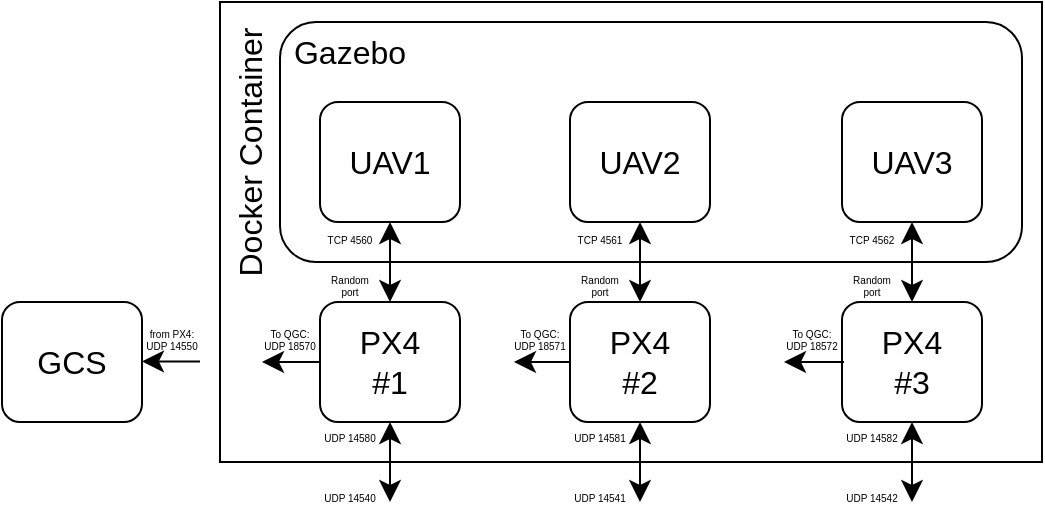 <mxfile version="23.1.7" type="google">
  <diagram name="Pagina-1" id="MsUDPfWgGgxst4pnNZw9">
    <mxGraphModel grid="1" page="1" gridSize="10" guides="1" tooltips="1" connect="1" arrows="1" fold="1" pageScale="1" pageWidth="827" pageHeight="1169" math="0" shadow="0">
      <root>
        <mxCell id="0" />
        <mxCell id="1" parent="0" />
        <mxCell id="Zi3QIW9-lcGtdn5x7lc4-1" value="" style="rounded=0;whiteSpace=wrap;html=1;fillStyle=auto;fillColor=default;strokeColor=default;" vertex="1" parent="1">
          <mxGeometry x="169" y="50" width="411" height="230" as="geometry" />
        </mxCell>
        <mxCell id="Zi3QIW9-lcGtdn5x7lc4-2" value="" style="rounded=1;whiteSpace=wrap;html=1;fontSize=16;fillColor=none;" vertex="1" parent="1">
          <mxGeometry x="199" y="60" width="371" height="120" as="geometry" />
        </mxCell>
        <mxCell id="Zi3QIW9-lcGtdn5x7lc4-3" value="UAV1" style="rounded=1;whiteSpace=wrap;html=1;fontSize=16;" vertex="1" parent="1">
          <mxGeometry x="219" y="100" width="70" height="60" as="geometry" />
        </mxCell>
        <mxCell id="Zi3QIW9-lcGtdn5x7lc4-4" value="UAV2" style="rounded=1;whiteSpace=wrap;html=1;fontSize=16;" vertex="1" parent="1">
          <mxGeometry x="344" y="100" width="70" height="60" as="geometry" />
        </mxCell>
        <mxCell id="Zi3QIW9-lcGtdn5x7lc4-5" value="UAV3" style="rounded=1;whiteSpace=wrap;html=1;fontSize=16;" vertex="1" parent="1">
          <mxGeometry x="480" y="100" width="70" height="60" as="geometry" />
        </mxCell>
        <mxCell id="Zi3QIW9-lcGtdn5x7lc4-6" value="PX4&lt;br&gt;#1" style="rounded=1;whiteSpace=wrap;html=1;fontSize=16;" vertex="1" parent="1">
          <mxGeometry x="219" y="200" width="70" height="60" as="geometry" />
        </mxCell>
        <mxCell id="Zi3QIW9-lcGtdn5x7lc4-7" value="PX4&lt;br&gt;#2" style="rounded=1;whiteSpace=wrap;html=1;fontSize=16;" vertex="1" parent="1">
          <mxGeometry x="344" y="200" width="70" height="60" as="geometry" />
        </mxCell>
        <mxCell id="Zi3QIW9-lcGtdn5x7lc4-8" value="PX4&lt;br&gt;#3" style="rounded=1;whiteSpace=wrap;html=1;fontSize=16;" vertex="1" parent="1">
          <mxGeometry x="480" y="200" width="70" height="60" as="geometry" />
        </mxCell>
        <mxCell id="Zi3QIW9-lcGtdn5x7lc4-9" value="" style="endArrow=classic;startArrow=classic;html=1;rounded=0;fontSize=12;startSize=8;endSize=8;curved=1;entryX=0.5;entryY=0;entryDx=0;entryDy=0;exitX=0.5;exitY=1;exitDx=0;exitDy=0;" edge="1" parent="1" source="Zi3QIW9-lcGtdn5x7lc4-4" target="Zi3QIW9-lcGtdn5x7lc4-7">
          <mxGeometry width="50" height="50" relative="1" as="geometry">
            <mxPoint x="405" y="430" as="sourcePoint" />
            <mxPoint x="405" y="170" as="targetPoint" />
          </mxGeometry>
        </mxCell>
        <mxCell id="Zi3QIW9-lcGtdn5x7lc4-10" value="" style="endArrow=classic;startArrow=classic;html=1;rounded=0;fontSize=12;startSize=8;endSize=8;curved=1;entryX=0.5;entryY=0;entryDx=0;entryDy=0;exitX=0.5;exitY=1;exitDx=0;exitDy=0;" edge="1" parent="1" source="Zi3QIW9-lcGtdn5x7lc4-5" target="Zi3QIW9-lcGtdn5x7lc4-8">
          <mxGeometry width="50" height="50" relative="1" as="geometry">
            <mxPoint x="404" y="170" as="sourcePoint" />
            <mxPoint x="404" y="210" as="targetPoint" />
          </mxGeometry>
        </mxCell>
        <mxCell id="Zi3QIW9-lcGtdn5x7lc4-11" value="" style="endArrow=classic;startArrow=classic;html=1;rounded=0;fontSize=12;startSize=8;endSize=8;curved=1;exitX=0.5;exitY=1;exitDx=0;exitDy=0;" edge="1" parent="1" source="Zi3QIW9-lcGtdn5x7lc4-3" target="Zi3QIW9-lcGtdn5x7lc4-6">
          <mxGeometry width="50" height="50" relative="1" as="geometry">
            <mxPoint x="393" y="180" as="sourcePoint" />
            <mxPoint x="393" y="220" as="targetPoint" />
          </mxGeometry>
        </mxCell>
        <mxCell id="Zi3QIW9-lcGtdn5x7lc4-12" value="Gazebo" style="text;html=1;strokeColor=none;fillColor=none;align=center;verticalAlign=middle;whiteSpace=wrap;rounded=0;fontSize=16;" vertex="1" parent="1">
          <mxGeometry x="204" y="60" width="60" height="30" as="geometry" />
        </mxCell>
        <mxCell id="Zi3QIW9-lcGtdn5x7lc4-13" value="Docker Container" style="text;html=1;strokeColor=none;fillColor=none;align=center;verticalAlign=middle;whiteSpace=wrap;rounded=0;fontSize=16;rotation=-90;" vertex="1" parent="1">
          <mxGeometry x="109" y="110" width="150" height="30" as="geometry" />
        </mxCell>
        <mxCell id="Zi3QIW9-lcGtdn5x7lc4-14" value="" style="endArrow=classic;startArrow=classic;html=1;rounded=0;fontSize=12;startSize=8;endSize=8;curved=1;exitX=0.5;exitY=1;exitDx=0;exitDy=0;" edge="1" parent="1" source="Zi3QIW9-lcGtdn5x7lc4-6">
          <mxGeometry width="50" height="50" relative="1" as="geometry">
            <mxPoint x="350" y="320" as="sourcePoint" />
            <mxPoint x="254" y="300" as="targetPoint" />
          </mxGeometry>
        </mxCell>
        <mxCell id="Zi3QIW9-lcGtdn5x7lc4-15" value="" style="endArrow=classic;startArrow=classic;html=1;rounded=0;fontSize=12;startSize=8;endSize=8;curved=1;exitX=0.5;exitY=1;exitDx=0;exitDy=0;" edge="1" parent="1" source="Zi3QIW9-lcGtdn5x7lc4-7">
          <mxGeometry width="50" height="50" relative="1" as="geometry">
            <mxPoint x="270" y="270" as="sourcePoint" />
            <mxPoint x="379" y="300" as="targetPoint" />
          </mxGeometry>
        </mxCell>
        <mxCell id="Zi3QIW9-lcGtdn5x7lc4-16" value="" style="endArrow=classic;startArrow=classic;html=1;rounded=0;fontSize=12;startSize=8;endSize=8;curved=1;exitX=0.5;exitY=1;exitDx=0;exitDy=0;" edge="1" parent="1" source="Zi3QIW9-lcGtdn5x7lc4-8">
          <mxGeometry width="50" height="50" relative="1" as="geometry">
            <mxPoint x="295" y="280" as="sourcePoint" />
            <mxPoint x="515" y="300" as="targetPoint" />
          </mxGeometry>
        </mxCell>
        <mxCell id="Zi3QIW9-lcGtdn5x7lc4-17" value="TCP 4560" style="text;html=1;strokeColor=none;fillColor=none;align=center;verticalAlign=middle;whiteSpace=wrap;rounded=0;fontSize=5;" vertex="1" parent="1">
          <mxGeometry x="219" y="160" width="30" height="15" as="geometry" />
        </mxCell>
        <mxCell id="Zi3QIW9-lcGtdn5x7lc4-18" value="TCP 4561" style="text;html=1;strokeColor=none;fillColor=none;align=center;verticalAlign=middle;whiteSpace=wrap;rounded=0;fontSize=5;" vertex="1" parent="1">
          <mxGeometry x="344" y="160" width="30" height="15" as="geometry" />
        </mxCell>
        <mxCell id="Zi3QIW9-lcGtdn5x7lc4-19" value="Random port" style="text;html=1;strokeColor=none;fillColor=none;align=center;verticalAlign=middle;whiteSpace=wrap;rounded=0;fontSize=5;" vertex="1" parent="1">
          <mxGeometry x="219" y="183" width="30" height="15" as="geometry" />
        </mxCell>
        <mxCell id="Zi3QIW9-lcGtdn5x7lc4-20" value="Random port" style="text;html=1;strokeColor=none;fillColor=none;align=center;verticalAlign=middle;whiteSpace=wrap;rounded=0;fontSize=5;" vertex="1" parent="1">
          <mxGeometry x="344" y="183" width="30" height="15" as="geometry" />
        </mxCell>
        <mxCell id="Zi3QIW9-lcGtdn5x7lc4-21" value="TCP 4562" style="text;html=1;strokeColor=none;fillColor=none;align=center;verticalAlign=middle;whiteSpace=wrap;rounded=0;fontSize=5;" vertex="1" parent="1">
          <mxGeometry x="480" y="160" width="30" height="15" as="geometry" />
        </mxCell>
        <mxCell id="Zi3QIW9-lcGtdn5x7lc4-22" value="Random port" style="text;html=1;strokeColor=none;fillColor=none;align=center;verticalAlign=middle;whiteSpace=wrap;rounded=0;fontSize=5;" vertex="1" parent="1">
          <mxGeometry x="480" y="183" width="30" height="15" as="geometry" />
        </mxCell>
        <mxCell id="Zi3QIW9-lcGtdn5x7lc4-29" value="" style="endArrow=classic;html=1;rounded=0;fontSize=12;startSize=8;endSize=8;curved=1;exitX=0;exitY=0.5;exitDx=0;exitDy=0;" edge="1" parent="1" source="Zi3QIW9-lcGtdn5x7lc4-6">
          <mxGeometry width="50" height="50" relative="1" as="geometry">
            <mxPoint x="219" y="229.81" as="sourcePoint" />
            <mxPoint x="190" y="230" as="targetPoint" />
          </mxGeometry>
        </mxCell>
        <mxCell id="Zi3QIW9-lcGtdn5x7lc4-30" value="To QGC:&lt;br&gt;UDP 18570" style="text;html=1;strokeColor=none;fillColor=none;align=center;verticalAlign=middle;whiteSpace=wrap;rounded=0;fontSize=5;" vertex="1" parent="1">
          <mxGeometry x="189" y="210" width="30" height="15" as="geometry" />
        </mxCell>
        <mxCell id="Zi3QIW9-lcGtdn5x7lc4-31" value="To QGC:&lt;br&gt;UDP 18571" style="text;html=1;strokeColor=none;fillColor=none;align=center;verticalAlign=middle;whiteSpace=wrap;rounded=0;fontSize=5;" vertex="1" parent="1">
          <mxGeometry x="314" y="210" width="30" height="15" as="geometry" />
        </mxCell>
        <mxCell id="Zi3QIW9-lcGtdn5x7lc4-32" value="" style="endArrow=classic;html=1;rounded=0;fontSize=12;startSize=8;endSize=8;curved=1;exitX=0;exitY=0.5;exitDx=0;exitDy=0;" edge="1" parent="1" source="Zi3QIW9-lcGtdn5x7lc4-7">
          <mxGeometry width="50" height="50" relative="1" as="geometry">
            <mxPoint x="344" y="230" as="sourcePoint" />
            <mxPoint x="316" y="230" as="targetPoint" />
          </mxGeometry>
        </mxCell>
        <mxCell id="Zi3QIW9-lcGtdn5x7lc4-33" value="" style="endArrow=classic;html=1;rounded=0;fontSize=12;startSize=8;endSize=8;curved=1;" edge="1" parent="1">
          <mxGeometry width="50" height="50" relative="1" as="geometry">
            <mxPoint x="481" y="230" as="sourcePoint" />
            <mxPoint x="451" y="230" as="targetPoint" />
          </mxGeometry>
        </mxCell>
        <mxCell id="Zi3QIW9-lcGtdn5x7lc4-34" value="To QGC:&lt;br&gt;UDP 18572" style="text;html=1;strokeColor=none;fillColor=none;align=center;verticalAlign=middle;whiteSpace=wrap;rounded=0;fontSize=5;" vertex="1" parent="1">
          <mxGeometry x="450" y="210" width="30" height="15" as="geometry" />
        </mxCell>
        <mxCell id="mncdj24QQtjD9njauRp_-1" value="GCS" style="rounded=1;whiteSpace=wrap;html=1;fontSize=16;" vertex="1" parent="1">
          <mxGeometry x="60" y="200" width="70" height="60" as="geometry" />
        </mxCell>
        <mxCell id="mncdj24QQtjD9njauRp_-2" value="" style="endArrow=classic;html=1;rounded=0;fontSize=12;startSize=8;endSize=8;curved=1;exitX=0;exitY=0.5;exitDx=0;exitDy=0;" edge="1" parent="1">
          <mxGeometry width="50" height="50" relative="1" as="geometry">
            <mxPoint x="159" y="229.71" as="sourcePoint" />
            <mxPoint x="130" y="229.71" as="targetPoint" />
          </mxGeometry>
        </mxCell>
        <mxCell id="mncdj24QQtjD9njauRp_-3" value="from PX4:&lt;br&gt;UDP 14550" style="text;html=1;strokeColor=none;fillColor=none;align=center;verticalAlign=middle;whiteSpace=wrap;rounded=0;fontSize=5;" vertex="1" parent="1">
          <mxGeometry x="130" y="210" width="30" height="15" as="geometry" />
        </mxCell>
        <mxCell id="bVsRH1OOZcUMqcGn6xBj-1" value="UDP 14540&lt;span style=&quot;background-color: transparent; color: rgb(255, 255, 255); font-family: source-code-pro, Menlo, Monaco, Consolas, &amp;quot;Courier New&amp;quot;, monospace; font-size: 0.85em; text-align: left;&quot;&gt;&lt;/span&gt;" style="text;html=1;strokeColor=none;fillColor=none;align=center;verticalAlign=middle;whiteSpace=wrap;rounded=0;fontSize=5;" vertex="1" parent="1">
          <mxGeometry x="219" y="290" width="30" height="15" as="geometry" />
        </mxCell>
        <mxCell id="bVsRH1OOZcUMqcGn6xBj-2" value="UDP 14580&lt;span style=&quot;background-color: transparent; color: rgb(255, 255, 255); font-family: source-code-pro, Menlo, Monaco, Consolas, &amp;quot;Courier New&amp;quot;, monospace; font-size: 0.85em; text-align: left;&quot;&gt;&lt;/span&gt;" style="text;html=1;strokeColor=none;fillColor=none;align=center;verticalAlign=middle;whiteSpace=wrap;rounded=0;fontSize=5;" vertex="1" parent="1">
          <mxGeometry x="219" y="260" width="30" height="15" as="geometry" />
        </mxCell>
        <mxCell id="bVsRH1OOZcUMqcGn6xBj-3" value="UDP 14581&lt;span style=&quot;background-color: transparent; color: rgb(255, 255, 255); font-family: source-code-pro, Menlo, Monaco, Consolas, &amp;quot;Courier New&amp;quot;, monospace; font-size: 0.85em; text-align: left;&quot;&gt;&lt;/span&gt;" style="text;html=1;strokeColor=none;fillColor=none;align=center;verticalAlign=middle;whiteSpace=wrap;rounded=0;fontSize=5;" vertex="1" parent="1">
          <mxGeometry x="344" y="260" width="30" height="15" as="geometry" />
        </mxCell>
        <mxCell id="bVsRH1OOZcUMqcGn6xBj-4" value="UDP 14541&lt;span style=&quot;background-color: transparent; color: rgb(255, 255, 255); font-family: source-code-pro, Menlo, Monaco, Consolas, &amp;quot;Courier New&amp;quot;, monospace; font-size: 0.85em; text-align: left;&quot;&gt;&lt;/span&gt;" style="text;html=1;strokeColor=none;fillColor=none;align=center;verticalAlign=middle;whiteSpace=wrap;rounded=0;fontSize=5;" vertex="1" parent="1">
          <mxGeometry x="344" y="290" width="30" height="15" as="geometry" />
        </mxCell>
        <mxCell id="bVsRH1OOZcUMqcGn6xBj-8" value="UDP 14582&lt;span style=&quot;background-color: transparent; color: rgb(255, 255, 255); font-family: source-code-pro, Menlo, Monaco, Consolas, &amp;quot;Courier New&amp;quot;, monospace; font-size: 0.85em; text-align: left;&quot;&gt;&lt;/span&gt;" style="text;html=1;strokeColor=none;fillColor=none;align=center;verticalAlign=middle;whiteSpace=wrap;rounded=0;fontSize=5;" vertex="1" parent="1">
          <mxGeometry x="480" y="260" width="30" height="15" as="geometry" />
        </mxCell>
        <mxCell id="bVsRH1OOZcUMqcGn6xBj-9" value="UDP 14542&lt;span style=&quot;background-color: transparent; color: rgb(255, 255, 255); font-family: source-code-pro, Menlo, Monaco, Consolas, &amp;quot;Courier New&amp;quot;, monospace; font-size: 0.85em; text-align: left;&quot;&gt;&lt;/span&gt;" style="text;html=1;strokeColor=none;fillColor=none;align=center;verticalAlign=middle;whiteSpace=wrap;rounded=0;fontSize=5;" vertex="1" parent="1">
          <mxGeometry x="480" y="290" width="30" height="15" as="geometry" />
        </mxCell>
      </root>
    </mxGraphModel>
  </diagram>
</mxfile>
